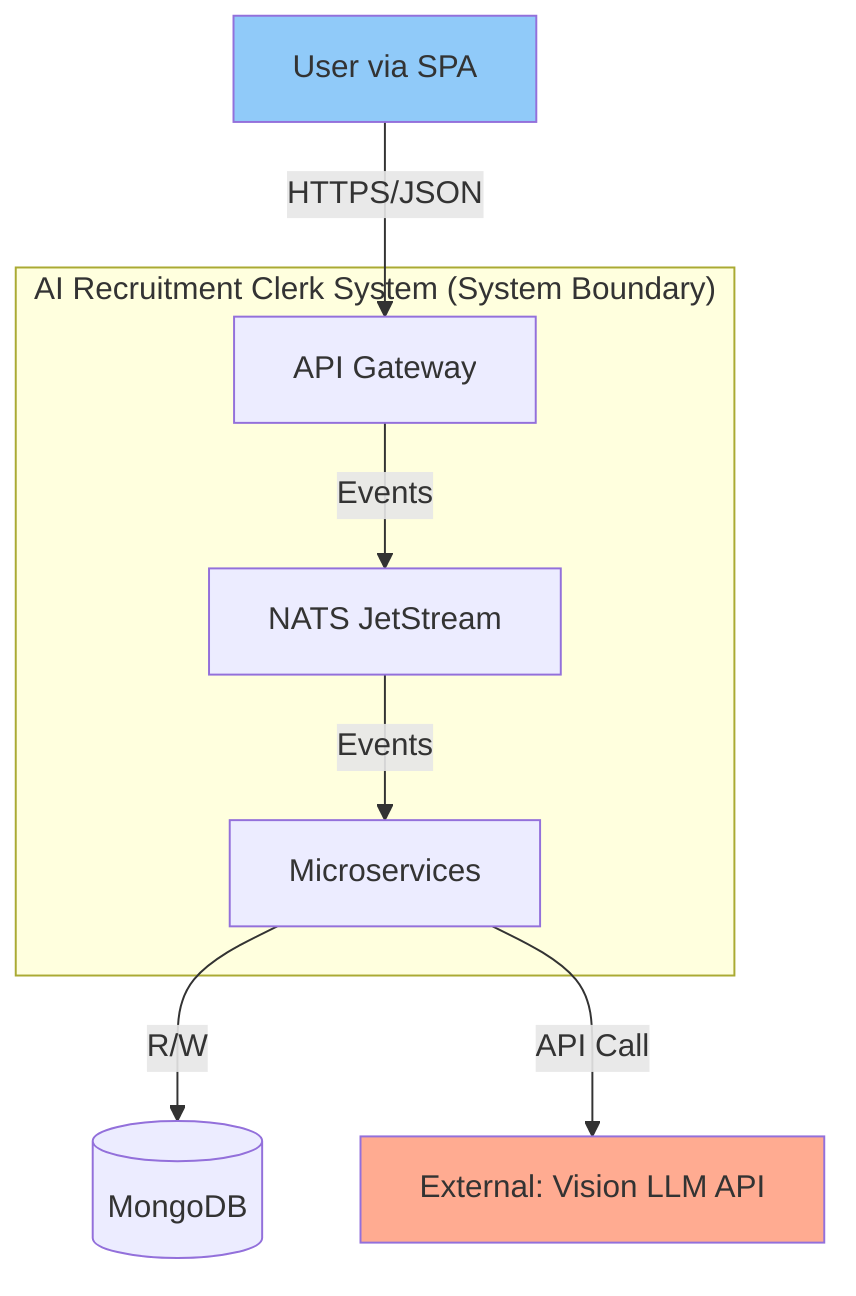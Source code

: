 %% 系统边界与上下文图
graph TD
    subgraph "AI Recruitment Clerk System (System Boundary)"
        A[API Gateway]
        B[NATS JetStream]
        C[Microservices]
    end

    U[User via SPA] -- HTTPS/JSON --> A
    A -- Events --> B
    B -- Events --> C
    C -- R/W --> DB[(MongoDB)]
    C -- API Call --> LLM[External: Vision LLM API]

    style U fill:#90CAF9
    style LLM fill:#FFAB91